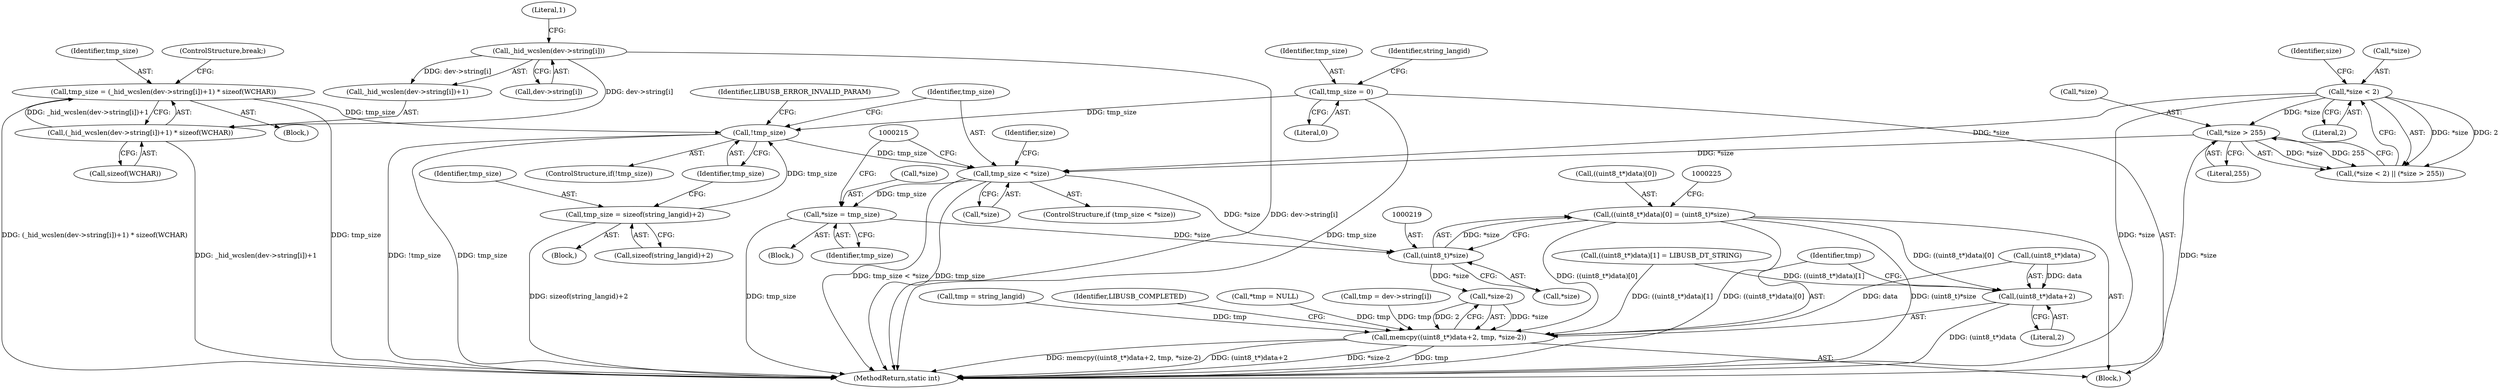 digraph "1_Chrome_ac149a8d4371c0e01e0934fdd57b09e86f96b5b9_6@array" {
"1000212" [label="(Call,((uint8_t*)data)[0] = (uint8_t)*size)"];
"1000218" [label="(Call,(uint8_t)*size)"];
"1000208" [label="(Call,*size = tmp_size)"];
"1000203" [label="(Call,tmp_size < *size)"];
"1000197" [label="(Call,!tmp_size)"];
"1000141" [label="(Call,tmp_size = sizeof(string_langid)+2)"];
"1000113" [label="(Call,tmp_size = 0)"];
"1000175" [label="(Call,tmp_size = (_hid_wcslen(dev->string[i])+1) * sizeof(WCHAR))"];
"1000177" [label="(Call,(_hid_wcslen(dev->string[i])+1) * sizeof(WCHAR))"];
"1000179" [label="(Call,_hid_wcslen(dev->string[i]))"];
"1000122" [label="(Call,*size < 2)"];
"1000126" [label="(Call,*size > 255)"];
"1000229" [label="(Call,memcpy((uint8_t*)data+2, tmp, *size-2))"];
"1000230" [label="(Call,(uint8_t*)data+2)"];
"1000204" [label="(Identifier,tmp_size)"];
"1000197" [label="(Call,!tmp_size)"];
"1000125" [label="(Literal,2)"];
"1000138" [label="(Call,tmp = string_langid)"];
"1000210" [label="(Identifier,size)"];
"1000229" [label="(Call,memcpy((uint8_t*)data+2, tmp, *size-2))"];
"1000203" [label="(Call,tmp_size < *size)"];
"1000141" [label="(Call,tmp_size = sizeof(string_langid)+2)"];
"1000180" [label="(Call,dev->string[i])"];
"1000234" [label="(Literal,2)"];
"1000202" [label="(ControlStructure,if (tmp_size < *size))"];
"1000201" [label="(Identifier,LIBUSB_ERROR_INVALID_PARAM)"];
"1000218" [label="(Call,(uint8_t)*size)"];
"1000236" [label="(Call,*size-2)"];
"1000198" [label="(Identifier,tmp_size)"];
"1000177" [label="(Call,(_hid_wcslen(dev->string[i])+1) * sizeof(WCHAR))"];
"1000122" [label="(Call,*size < 2)"];
"1000176" [label="(Identifier,tmp_size)"];
"1000123" [label="(Call,*size)"];
"1000127" [label="(Call,*size)"];
"1000179" [label="(Call,_hid_wcslen(dev->string[i]))"];
"1000114" [label="(Identifier,tmp_size)"];
"1000220" [label="(Call,*size)"];
"1000209" [label="(Call,*size)"];
"1000207" [label="(Block,)"];
"1000205" [label="(Call,*size)"];
"1000241" [label="(Identifier,LIBUSB_COMPLETED)"];
"1000222" [label="(Call,((uint8_t*)data)[1] = LIBUSB_DT_STRING)"];
"1000129" [label="(Literal,255)"];
"1000167" [label="(Block,)"];
"1000188" [label="(ControlStructure,break;)"];
"1000109" [label="(Call,*tmp = NULL)"];
"1000126" [label="(Call,*size > 255)"];
"1000119" [label="(Identifier,string_langid)"];
"1000235" [label="(Identifier,tmp)"];
"1000211" [label="(Identifier,tmp_size)"];
"1000113" [label="(Call,tmp_size = 0)"];
"1000231" [label="(Call,(uint8_t*)data)"];
"1000178" [label="(Call,_hid_wcslen(dev->string[i])+1)"];
"1000142" [label="(Identifier,tmp_size)"];
"1000185" [label="(Literal,1)"];
"1000242" [label="(MethodReturn,static int)"];
"1000121" [label="(Call,(*size < 2) || (*size > 255))"];
"1000115" [label="(Literal,0)"];
"1000143" [label="(Call,sizeof(string_langid)+2)"];
"1000208" [label="(Call,*size = tmp_size)"];
"1000230" [label="(Call,(uint8_t*)data+2)"];
"1000186" [label="(Call,sizeof(WCHAR))"];
"1000128" [label="(Identifier,size)"];
"1000168" [label="(Call,tmp = dev->string[i])"];
"1000175" [label="(Call,tmp_size = (_hid_wcslen(dev->string[i])+1) * sizeof(WCHAR))"];
"1000213" [label="(Call,((uint8_t*)data)[0])"];
"1000107" [label="(Block,)"];
"1000137" [label="(Block,)"];
"1000212" [label="(Call,((uint8_t*)data)[0] = (uint8_t)*size)"];
"1000196" [label="(ControlStructure,if(!tmp_size))"];
"1000212" -> "1000107"  [label="AST: "];
"1000212" -> "1000218"  [label="CFG: "];
"1000213" -> "1000212"  [label="AST: "];
"1000218" -> "1000212"  [label="AST: "];
"1000225" -> "1000212"  [label="CFG: "];
"1000212" -> "1000242"  [label="DDG: (uint8_t)*size"];
"1000212" -> "1000242"  [label="DDG: ((uint8_t*)data)[0]"];
"1000218" -> "1000212"  [label="DDG: *size"];
"1000212" -> "1000229"  [label="DDG: ((uint8_t*)data)[0]"];
"1000212" -> "1000230"  [label="DDG: ((uint8_t*)data)[0]"];
"1000218" -> "1000220"  [label="CFG: "];
"1000219" -> "1000218"  [label="AST: "];
"1000220" -> "1000218"  [label="AST: "];
"1000208" -> "1000218"  [label="DDG: *size"];
"1000203" -> "1000218"  [label="DDG: *size"];
"1000218" -> "1000236"  [label="DDG: *size"];
"1000208" -> "1000207"  [label="AST: "];
"1000208" -> "1000211"  [label="CFG: "];
"1000209" -> "1000208"  [label="AST: "];
"1000211" -> "1000208"  [label="AST: "];
"1000215" -> "1000208"  [label="CFG: "];
"1000208" -> "1000242"  [label="DDG: tmp_size"];
"1000203" -> "1000208"  [label="DDG: tmp_size"];
"1000203" -> "1000202"  [label="AST: "];
"1000203" -> "1000205"  [label="CFG: "];
"1000204" -> "1000203"  [label="AST: "];
"1000205" -> "1000203"  [label="AST: "];
"1000210" -> "1000203"  [label="CFG: "];
"1000215" -> "1000203"  [label="CFG: "];
"1000203" -> "1000242"  [label="DDG: tmp_size < *size"];
"1000203" -> "1000242"  [label="DDG: tmp_size"];
"1000197" -> "1000203"  [label="DDG: tmp_size"];
"1000122" -> "1000203"  [label="DDG: *size"];
"1000126" -> "1000203"  [label="DDG: *size"];
"1000197" -> "1000196"  [label="AST: "];
"1000197" -> "1000198"  [label="CFG: "];
"1000198" -> "1000197"  [label="AST: "];
"1000201" -> "1000197"  [label="CFG: "];
"1000204" -> "1000197"  [label="CFG: "];
"1000197" -> "1000242"  [label="DDG: !tmp_size"];
"1000197" -> "1000242"  [label="DDG: tmp_size"];
"1000141" -> "1000197"  [label="DDG: tmp_size"];
"1000113" -> "1000197"  [label="DDG: tmp_size"];
"1000175" -> "1000197"  [label="DDG: tmp_size"];
"1000141" -> "1000137"  [label="AST: "];
"1000141" -> "1000143"  [label="CFG: "];
"1000142" -> "1000141"  [label="AST: "];
"1000143" -> "1000141"  [label="AST: "];
"1000198" -> "1000141"  [label="CFG: "];
"1000141" -> "1000242"  [label="DDG: sizeof(string_langid)+2"];
"1000113" -> "1000107"  [label="AST: "];
"1000113" -> "1000115"  [label="CFG: "];
"1000114" -> "1000113"  [label="AST: "];
"1000115" -> "1000113"  [label="AST: "];
"1000119" -> "1000113"  [label="CFG: "];
"1000113" -> "1000242"  [label="DDG: tmp_size"];
"1000175" -> "1000167"  [label="AST: "];
"1000175" -> "1000177"  [label="CFG: "];
"1000176" -> "1000175"  [label="AST: "];
"1000177" -> "1000175"  [label="AST: "];
"1000188" -> "1000175"  [label="CFG: "];
"1000175" -> "1000242"  [label="DDG: tmp_size"];
"1000175" -> "1000242"  [label="DDG: (_hid_wcslen(dev->string[i])+1) * sizeof(WCHAR)"];
"1000177" -> "1000175"  [label="DDG: _hid_wcslen(dev->string[i])+1"];
"1000177" -> "1000186"  [label="CFG: "];
"1000178" -> "1000177"  [label="AST: "];
"1000186" -> "1000177"  [label="AST: "];
"1000177" -> "1000242"  [label="DDG: _hid_wcslen(dev->string[i])+1"];
"1000179" -> "1000177"  [label="DDG: dev->string[i]"];
"1000179" -> "1000178"  [label="AST: "];
"1000179" -> "1000180"  [label="CFG: "];
"1000180" -> "1000179"  [label="AST: "];
"1000185" -> "1000179"  [label="CFG: "];
"1000179" -> "1000242"  [label="DDG: dev->string[i]"];
"1000179" -> "1000178"  [label="DDG: dev->string[i]"];
"1000122" -> "1000121"  [label="AST: "];
"1000122" -> "1000125"  [label="CFG: "];
"1000123" -> "1000122"  [label="AST: "];
"1000125" -> "1000122"  [label="AST: "];
"1000128" -> "1000122"  [label="CFG: "];
"1000121" -> "1000122"  [label="CFG: "];
"1000122" -> "1000242"  [label="DDG: *size"];
"1000122" -> "1000121"  [label="DDG: *size"];
"1000122" -> "1000121"  [label="DDG: 2"];
"1000122" -> "1000126"  [label="DDG: *size"];
"1000126" -> "1000121"  [label="AST: "];
"1000126" -> "1000129"  [label="CFG: "];
"1000127" -> "1000126"  [label="AST: "];
"1000129" -> "1000126"  [label="AST: "];
"1000121" -> "1000126"  [label="CFG: "];
"1000126" -> "1000242"  [label="DDG: *size"];
"1000126" -> "1000121"  [label="DDG: *size"];
"1000126" -> "1000121"  [label="DDG: 255"];
"1000229" -> "1000107"  [label="AST: "];
"1000229" -> "1000236"  [label="CFG: "];
"1000230" -> "1000229"  [label="AST: "];
"1000235" -> "1000229"  [label="AST: "];
"1000236" -> "1000229"  [label="AST: "];
"1000241" -> "1000229"  [label="CFG: "];
"1000229" -> "1000242"  [label="DDG: *size-2"];
"1000229" -> "1000242"  [label="DDG: tmp"];
"1000229" -> "1000242"  [label="DDG: memcpy((uint8_t*)data+2, tmp, *size-2)"];
"1000229" -> "1000242"  [label="DDG: (uint8_t*)data+2"];
"1000222" -> "1000229"  [label="DDG: ((uint8_t*)data)[1]"];
"1000231" -> "1000229"  [label="DDG: data"];
"1000168" -> "1000229"  [label="DDG: tmp"];
"1000138" -> "1000229"  [label="DDG: tmp"];
"1000109" -> "1000229"  [label="DDG: tmp"];
"1000236" -> "1000229"  [label="DDG: *size"];
"1000236" -> "1000229"  [label="DDG: 2"];
"1000230" -> "1000234"  [label="CFG: "];
"1000231" -> "1000230"  [label="AST: "];
"1000234" -> "1000230"  [label="AST: "];
"1000235" -> "1000230"  [label="CFG: "];
"1000230" -> "1000242"  [label="DDG: (uint8_t*)data"];
"1000222" -> "1000230"  [label="DDG: ((uint8_t*)data)[1]"];
"1000231" -> "1000230"  [label="DDG: data"];
}
